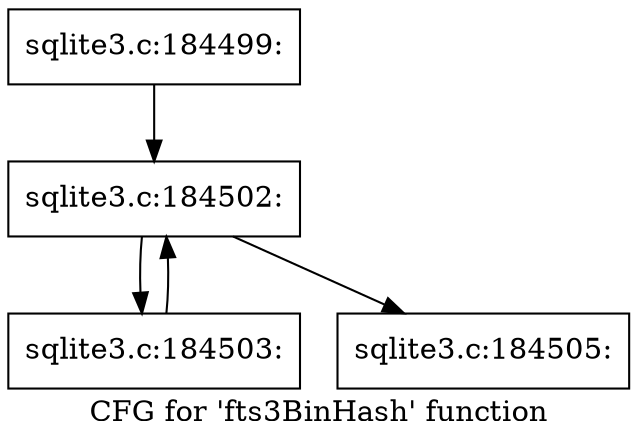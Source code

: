 digraph "CFG for 'fts3BinHash' function" {
	label="CFG for 'fts3BinHash' function";

	Node0x55c0f6b6a8e0 [shape=record,label="{sqlite3.c:184499:}"];
	Node0x55c0f6b6a8e0 -> Node0x55c0fab32dd0;
	Node0x55c0fab32dd0 [shape=record,label="{sqlite3.c:184502:}"];
	Node0x55c0fab32dd0 -> Node0x55c0fab332d0;
	Node0x55c0fab32dd0 -> Node0x55c0fab32f30;
	Node0x55c0fab332d0 [shape=record,label="{sqlite3.c:184503:}"];
	Node0x55c0fab332d0 -> Node0x55c0fab32dd0;
	Node0x55c0fab32f30 [shape=record,label="{sqlite3.c:184505:}"];
}
